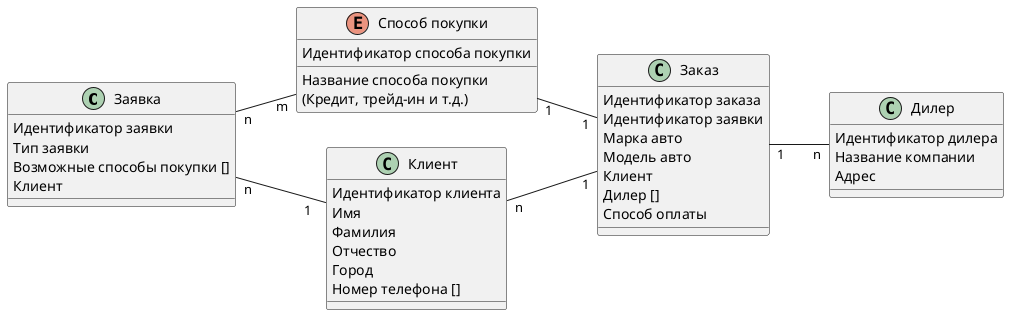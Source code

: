 @startuml Автоспот: логическая модель данных заказа

left to right direction

class "Заявка" as Application {
    Идентификатор заявки
    Тип заявки
    Возможные способы покупки []
    Клиент
}

enum "Способ покупки" as PaymentType {
    Идентификатор способа покупки
    Название способа покупки\n(Кредит, трейд-ин и т.д.)
}

class "Клиент" as Customer {
    Идентификатор клиента
    Имя
    Фамилия
    Отчество
    Город
    Номер телефона []
}

class "Заказ" as Order {
    Идентификатор заказа
    Идентификатор заявки
    Марка авто
    Модель авто
    Клиент
    Дилер []
    Способ оплаты  
}

class "Дилер" as Dealer {
    Идентификатор дилера
    Название компании
    Адрес
}

Application "n" -- "1  " Customer
Application "n" -- "m" PaymentType
PaymentType  "1" -- "1" Order
Customer "n" -- "1" Order 
Order "1" -- "n" Dealer


@enduml